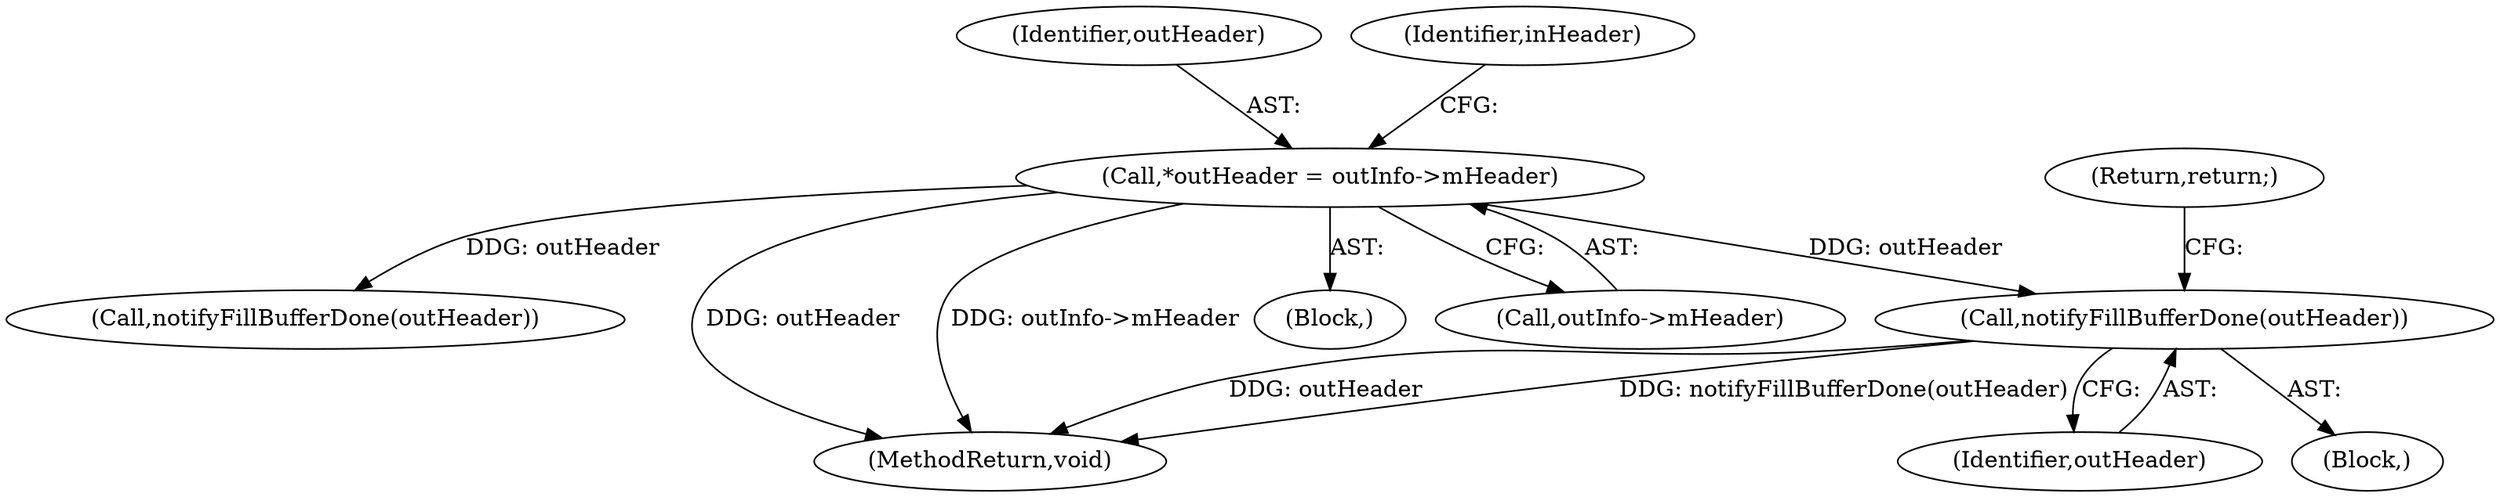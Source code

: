digraph "0_Android_daa85dac2055b22dabbb3b4e537597e6ab73a866@pointer" {
"1000203" [label="(Call,notifyFillBufferDone(outHeader))"];
"1000165" [label="(Call,*outHeader = outInfo->mHeader)"];
"1000203" [label="(Call,notifyFillBufferDone(outHeader))"];
"1000176" [label="(Block,)"];
"1000623" [label="(Call,notifyFillBufferDone(outHeader))"];
"1000630" [label="(MethodReturn,void)"];
"1000130" [label="(Block,)"];
"1000166" [label="(Identifier,outHeader)"];
"1000205" [label="(Return,return;)"];
"1000173" [label="(Identifier,inHeader)"];
"1000165" [label="(Call,*outHeader = outInfo->mHeader)"];
"1000167" [label="(Call,outInfo->mHeader)"];
"1000204" [label="(Identifier,outHeader)"];
"1000203" -> "1000176"  [label="AST: "];
"1000203" -> "1000204"  [label="CFG: "];
"1000204" -> "1000203"  [label="AST: "];
"1000205" -> "1000203"  [label="CFG: "];
"1000203" -> "1000630"  [label="DDG: notifyFillBufferDone(outHeader)"];
"1000203" -> "1000630"  [label="DDG: outHeader"];
"1000165" -> "1000203"  [label="DDG: outHeader"];
"1000165" -> "1000130"  [label="AST: "];
"1000165" -> "1000167"  [label="CFG: "];
"1000166" -> "1000165"  [label="AST: "];
"1000167" -> "1000165"  [label="AST: "];
"1000173" -> "1000165"  [label="CFG: "];
"1000165" -> "1000630"  [label="DDG: outHeader"];
"1000165" -> "1000630"  [label="DDG: outInfo->mHeader"];
"1000165" -> "1000623"  [label="DDG: outHeader"];
}
